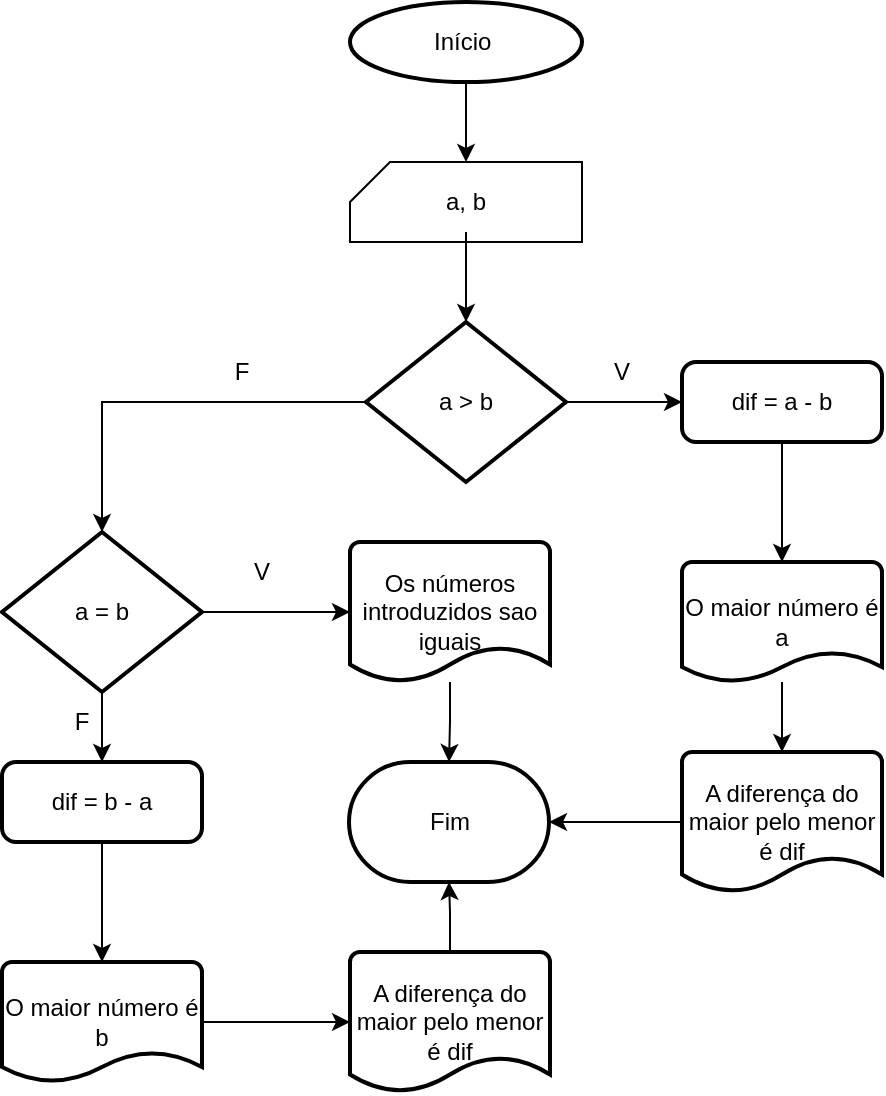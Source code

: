 <mxfile version="24.1.0" type="google">
  <diagram name="Página-1" id="axTQJx1srIW-YmaYNyJ2">
    <mxGraphModel grid="1" page="1" gridSize="10" guides="1" tooltips="1" connect="1" arrows="1" fold="1" pageScale="1" pageWidth="827" pageHeight="1169" math="0" shadow="0">
      <root>
        <mxCell id="0" />
        <mxCell id="1" parent="0" />
        <mxCell id="5zwwNK69YWhfWYDGKrfx-1" value="Início&amp;nbsp;" style="strokeWidth=2;html=1;shape=mxgraph.flowchart.start_1;whiteSpace=wrap;" vertex="1" parent="1">
          <mxGeometry x="364" y="40" width="116" height="40" as="geometry" />
        </mxCell>
        <mxCell id="5zwwNK69YWhfWYDGKrfx-2" value="" style="verticalLabelPosition=bottom;verticalAlign=top;html=1;shape=card;whiteSpace=wrap;size=20;arcSize=12;" vertex="1" parent="1">
          <mxGeometry x="364" y="120" width="116" height="40" as="geometry" />
        </mxCell>
        <mxCell id="5zwwNK69YWhfWYDGKrfx-6" value="" style="edgeStyle=orthogonalEdgeStyle;rounded=0;orthogonalLoop=1;jettySize=auto;html=1;" edge="1" parent="1" source="5zwwNK69YWhfWYDGKrfx-3" target="5zwwNK69YWhfWYDGKrfx-5">
          <mxGeometry relative="1" as="geometry" />
        </mxCell>
        <mxCell id="5zwwNK69YWhfWYDGKrfx-3" value="a, b" style="text;strokeColor=none;align=center;fillColor=none;html=1;verticalAlign=middle;whiteSpace=wrap;rounded=0;" vertex="1" parent="1">
          <mxGeometry x="392" y="125" width="60" height="30" as="geometry" />
        </mxCell>
        <mxCell id="5zwwNK69YWhfWYDGKrfx-4" style="edgeStyle=orthogonalEdgeStyle;rounded=0;orthogonalLoop=1;jettySize=auto;html=1;exitX=0.5;exitY=1;exitDx=0;exitDy=0;exitPerimeter=0;entryX=0.5;entryY=0;entryDx=0;entryDy=0;entryPerimeter=0;" edge="1" parent="1" source="5zwwNK69YWhfWYDGKrfx-1" target="5zwwNK69YWhfWYDGKrfx-2">
          <mxGeometry relative="1" as="geometry" />
        </mxCell>
        <mxCell id="5zwwNK69YWhfWYDGKrfx-8" value="" style="edgeStyle=orthogonalEdgeStyle;rounded=0;orthogonalLoop=1;jettySize=auto;html=1;" edge="1" parent="1" source="5zwwNK69YWhfWYDGKrfx-5" target="5zwwNK69YWhfWYDGKrfx-7">
          <mxGeometry relative="1" as="geometry" />
        </mxCell>
        <mxCell id="5zwwNK69YWhfWYDGKrfx-14" value="" style="edgeStyle=orthogonalEdgeStyle;rounded=0;orthogonalLoop=1;jettySize=auto;html=1;entryX=0.5;entryY=0;entryDx=0;entryDy=0;entryPerimeter=0;" edge="1" parent="1" source="5zwwNK69YWhfWYDGKrfx-5" target="5zwwNK69YWhfWYDGKrfx-13">
          <mxGeometry relative="1" as="geometry" />
        </mxCell>
        <mxCell id="5zwwNK69YWhfWYDGKrfx-5" value="a &amp;gt; b" style="strokeWidth=2;html=1;shape=mxgraph.flowchart.decision;whiteSpace=wrap;" vertex="1" parent="1">
          <mxGeometry x="372" y="200" width="100" height="80" as="geometry" />
        </mxCell>
        <mxCell id="5zwwNK69YWhfWYDGKrfx-10" value="" style="edgeStyle=orthogonalEdgeStyle;rounded=0;orthogonalLoop=1;jettySize=auto;html=1;" edge="1" parent="1" source="5zwwNK69YWhfWYDGKrfx-7" target="5zwwNK69YWhfWYDGKrfx-9">
          <mxGeometry relative="1" as="geometry" />
        </mxCell>
        <mxCell id="5zwwNK69YWhfWYDGKrfx-7" value="dif = a - b" style="rounded=1;whiteSpace=wrap;html=1;absoluteArcSize=1;arcSize=14;strokeWidth=2;" vertex="1" parent="1">
          <mxGeometry x="530" y="220" width="100" height="40" as="geometry" />
        </mxCell>
        <mxCell id="5zwwNK69YWhfWYDGKrfx-12" value="" style="edgeStyle=orthogonalEdgeStyle;rounded=0;orthogonalLoop=1;jettySize=auto;html=1;" edge="1" parent="1" source="5zwwNK69YWhfWYDGKrfx-9" target="5zwwNK69YWhfWYDGKrfx-11">
          <mxGeometry relative="1" as="geometry" />
        </mxCell>
        <mxCell id="5zwwNK69YWhfWYDGKrfx-9" value="O maior número é a" style="strokeWidth=2;html=1;shape=mxgraph.flowchart.document2;whiteSpace=wrap;size=0.25;" vertex="1" parent="1">
          <mxGeometry x="530" y="320" width="100" height="60" as="geometry" />
        </mxCell>
        <mxCell id="5zwwNK69YWhfWYDGKrfx-28" value="" style="edgeStyle=orthogonalEdgeStyle;rounded=0;orthogonalLoop=1;jettySize=auto;html=1;" edge="1" parent="1" source="5zwwNK69YWhfWYDGKrfx-11" target="5zwwNK69YWhfWYDGKrfx-24">
          <mxGeometry relative="1" as="geometry" />
        </mxCell>
        <mxCell id="5zwwNK69YWhfWYDGKrfx-11" value="A diferença do maior pelo menor é dif" style="strokeWidth=2;html=1;shape=mxgraph.flowchart.document2;whiteSpace=wrap;size=0.25;" vertex="1" parent="1">
          <mxGeometry x="530" y="415" width="100" height="70" as="geometry" />
        </mxCell>
        <mxCell id="5zwwNK69YWhfWYDGKrfx-18" value="" style="edgeStyle=orthogonalEdgeStyle;rounded=0;orthogonalLoop=1;jettySize=auto;html=1;" edge="1" parent="1" source="5zwwNK69YWhfWYDGKrfx-13" target="5zwwNK69YWhfWYDGKrfx-17">
          <mxGeometry relative="1" as="geometry" />
        </mxCell>
        <mxCell id="5zwwNK69YWhfWYDGKrfx-25" value="" style="edgeStyle=orthogonalEdgeStyle;rounded=0;orthogonalLoop=1;jettySize=auto;html=1;" edge="1" parent="1" source="5zwwNK69YWhfWYDGKrfx-13" target="5zwwNK69YWhfWYDGKrfx-21">
          <mxGeometry relative="1" as="geometry" />
        </mxCell>
        <mxCell id="5zwwNK69YWhfWYDGKrfx-13" value="a = b" style="strokeWidth=2;html=1;shape=mxgraph.flowchart.decision;whiteSpace=wrap;" vertex="1" parent="1">
          <mxGeometry x="190" y="305" width="100" height="80" as="geometry" />
        </mxCell>
        <mxCell id="5zwwNK69YWhfWYDGKrfx-15" value="V" style="text;strokeColor=none;align=center;fillColor=none;html=1;verticalAlign=middle;whiteSpace=wrap;rounded=0;" vertex="1" parent="1">
          <mxGeometry x="470" y="210" width="60" height="30" as="geometry" />
        </mxCell>
        <mxCell id="5zwwNK69YWhfWYDGKrfx-16" value="F" style="text;strokeColor=none;align=center;fillColor=none;html=1;verticalAlign=middle;whiteSpace=wrap;rounded=0;" vertex="1" parent="1">
          <mxGeometry x="280" y="210" width="60" height="30" as="geometry" />
        </mxCell>
        <mxCell id="5zwwNK69YWhfWYDGKrfx-20" value="" style="edgeStyle=orthogonalEdgeStyle;rounded=0;orthogonalLoop=1;jettySize=auto;html=1;" edge="1" parent="1" source="5zwwNK69YWhfWYDGKrfx-17" target="5zwwNK69YWhfWYDGKrfx-19">
          <mxGeometry relative="1" as="geometry" />
        </mxCell>
        <mxCell id="5zwwNK69YWhfWYDGKrfx-17" value="dif = b - a" style="rounded=1;whiteSpace=wrap;html=1;absoluteArcSize=1;arcSize=14;strokeWidth=2;" vertex="1" parent="1">
          <mxGeometry x="190" y="420" width="100" height="40" as="geometry" />
        </mxCell>
        <mxCell id="5zwwNK69YWhfWYDGKrfx-23" value="" style="edgeStyle=orthogonalEdgeStyle;rounded=0;orthogonalLoop=1;jettySize=auto;html=1;" edge="1" parent="1" source="5zwwNK69YWhfWYDGKrfx-19" target="5zwwNK69YWhfWYDGKrfx-22">
          <mxGeometry relative="1" as="geometry" />
        </mxCell>
        <mxCell id="5zwwNK69YWhfWYDGKrfx-19" value="O maior número é b" style="strokeWidth=2;html=1;shape=mxgraph.flowchart.document2;whiteSpace=wrap;size=0.25;" vertex="1" parent="1">
          <mxGeometry x="190" y="520" width="100" height="60" as="geometry" />
        </mxCell>
        <mxCell id="5zwwNK69YWhfWYDGKrfx-26" value="" style="edgeStyle=orthogonalEdgeStyle;rounded=0;orthogonalLoop=1;jettySize=auto;html=1;" edge="1" parent="1" source="5zwwNK69YWhfWYDGKrfx-21" target="5zwwNK69YWhfWYDGKrfx-24">
          <mxGeometry relative="1" as="geometry" />
        </mxCell>
        <mxCell id="5zwwNK69YWhfWYDGKrfx-21" value="Os números introduzidos sao iguais" style="strokeWidth=2;html=1;shape=mxgraph.flowchart.document2;whiteSpace=wrap;size=0.25;" vertex="1" parent="1">
          <mxGeometry x="364" y="310" width="100" height="70" as="geometry" />
        </mxCell>
        <mxCell id="5zwwNK69YWhfWYDGKrfx-27" value="" style="edgeStyle=orthogonalEdgeStyle;rounded=0;orthogonalLoop=1;jettySize=auto;html=1;" edge="1" parent="1" source="5zwwNK69YWhfWYDGKrfx-22" target="5zwwNK69YWhfWYDGKrfx-24">
          <mxGeometry relative="1" as="geometry" />
        </mxCell>
        <mxCell id="5zwwNK69YWhfWYDGKrfx-22" value="A diferença do maior pelo menor é dif" style="strokeWidth=2;html=1;shape=mxgraph.flowchart.document2;whiteSpace=wrap;size=0.25;" vertex="1" parent="1">
          <mxGeometry x="364" y="515" width="100" height="70" as="geometry" />
        </mxCell>
        <mxCell id="5zwwNK69YWhfWYDGKrfx-24" value="Fim" style="strokeWidth=2;html=1;shape=mxgraph.flowchart.terminator;whiteSpace=wrap;" vertex="1" parent="1">
          <mxGeometry x="363.5" y="420" width="100" height="60" as="geometry" />
        </mxCell>
        <mxCell id="5zwwNK69YWhfWYDGKrfx-29" value="F" style="text;strokeColor=none;align=center;fillColor=none;html=1;verticalAlign=middle;whiteSpace=wrap;rounded=0;" vertex="1" parent="1">
          <mxGeometry x="200" y="385" width="60" height="30" as="geometry" />
        </mxCell>
        <mxCell id="5zwwNK69YWhfWYDGKrfx-30" value="V" style="text;strokeColor=none;align=center;fillColor=none;html=1;verticalAlign=middle;whiteSpace=wrap;rounded=0;" vertex="1" parent="1">
          <mxGeometry x="290" y="310" width="60" height="30" as="geometry" />
        </mxCell>
      </root>
    </mxGraphModel>
  </diagram>
</mxfile>
